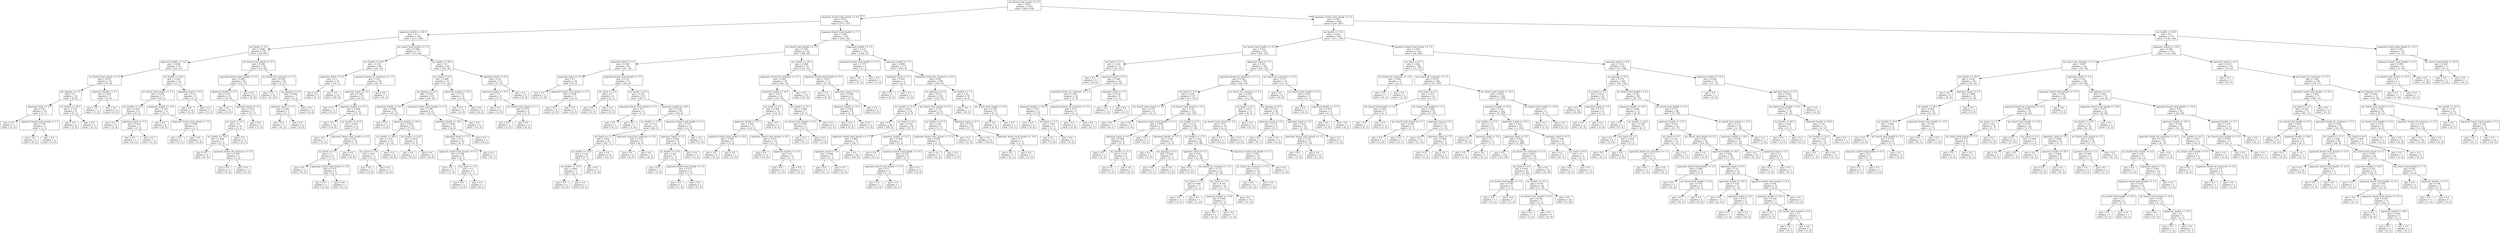digraph Tree {
node [shape=box] ;
0 [label="my_board_total_attack <= 3.5\ngini = 0.491\nsamples = 1434\nvalue = [620, 814]"] ;
1 [label="opponent_board_total_attack <= 4.5\ngini = 0.417\nsamples = 530\nvalue = [373, 157]"] ;
0 -> 1 [labeldistance=2.5, labelangle=45, headlabel="True"] ;
2 [label="opponent_health <= 20.5\ngini = 0.5\nsamples = 220\nvalue = [111, 109]"] ;
1 -> 2 ;
3 [label="my_hand <= 2.5\ngini = 0.466\nsamples = 103\nvalue = [38, 65]"] ;
2 -> 3 ;
4 [label="opponent_health <= 12.5\ngini = 0.498\nsamples = 45\nvalue = [24, 21]"] ;
3 -> 4 ;
5 [label="my_board_total_attack <= 2.5\ngini = 0.476\nsamples = 23\nvalue = [9, 14]"] ;
4 -> 5 ;
6 [label="me_playing <= 0.5\ngini = 0.5\nsamples = 16\nvalue = [8, 8]"] ;
5 -> 6 ;
7 [label="opponent_hand <= 2.5\ngini = 0.42\nsamples = 10\nvalue = [3, 7]"] ;
6 -> 7 ;
8 [label="gini = 0.0\nsamples = 5\nvalue = [0, 5]"] ;
7 -> 8 ;
9 [label="opponent_board_total_attack <= 1.5\ngini = 0.48\nsamples = 5\nvalue = [3, 2]"] ;
7 -> 9 ;
10 [label="gini = 0.0\nsamples = 2\nvalue = [0, 2]"] ;
9 -> 10 ;
11 [label="gini = 0.0\nsamples = 3\nvalue = [3, 0]"] ;
9 -> 11 ;
12 [label="my_health <= 28.5\ngini = 0.278\nsamples = 6\nvalue = [5, 1]"] ;
6 -> 12 ;
13 [label="gini = 0.0\nsamples = 5\nvalue = [5, 0]"] ;
12 -> 13 ;
14 [label="gini = 0.0\nsamples = 1\nvalue = [0, 1]"] ;
12 -> 14 ;
15 [label="opponent_health <= 5.5\ngini = 0.245\nsamples = 7\nvalue = [1, 6]"] ;
5 -> 15 ;
16 [label="gini = 0.0\nsamples = 1\nvalue = [1, 0]"] ;
15 -> 16 ;
17 [label="gini = 0.0\nsamples = 6\nvalue = [0, 6]"] ;
15 -> 17 ;
18 [label="my_health <= 28.5\ngini = 0.434\nsamples = 22\nvalue = [15, 7]"] ;
4 -> 18 ;
19 [label="my_board_total_health <= 1.5\ngini = 0.291\nsamples = 17\nvalue = [14, 3]"] ;
18 -> 19 ;
20 [label="my_health <= 14.5\ngini = 0.444\nsamples = 6\nvalue = [4, 2]"] ;
19 -> 20 ;
21 [label="gini = 0.0\nsamples = 3\nvalue = [3, 0]"] ;
20 -> 21 ;
22 [label="opponent_hand <= 5.0\ngini = 0.444\nsamples = 3\nvalue = [1, 2]"] ;
20 -> 22 ;
23 [label="gini = 0.0\nsamples = 2\nvalue = [0, 2]"] ;
22 -> 23 ;
24 [label="gini = 0.0\nsamples = 1\nvalue = [1, 0]"] ;
22 -> 24 ;
25 [label="opponent_health <= 19.5\ngini = 0.165\nsamples = 11\nvalue = [10, 1]"] ;
19 -> 25 ;
26 [label="gini = 0.0\nsamples = 8\nvalue = [8, 0]"] ;
25 -> 26 ;
27 [label="opponent_board_total_attack <= 1.0\ngini = 0.444\nsamples = 3\nvalue = [2, 1]"] ;
25 -> 27 ;
28 [label="gini = 0.0\nsamples = 1\nvalue = [0, 1]"] ;
27 -> 28 ;
29 [label="gini = 0.0\nsamples = 2\nvalue = [2, 0]"] ;
27 -> 29 ;
30 [label="opponent_hand <= 6.0\ngini = 0.32\nsamples = 5\nvalue = [1, 4]"] ;
18 -> 30 ;
31 [label="gini = 0.0\nsamples = 4\nvalue = [0, 4]"] ;
30 -> 31 ;
32 [label="gini = 0.0\nsamples = 1\nvalue = [1, 0]"] ;
30 -> 32 ;
33 [label="my_board_total_attack <= 0.5\ngini = 0.366\nsamples = 58\nvalue = [14, 44]"] ;
3 -> 33 ;
34 [label="opponent_board_total_health <= 2.5\ngini = 0.485\nsamples = 29\nvalue = [12, 17]"] ;
33 -> 34 ;
35 [label="opponent_health <= 8.5\ngini = 0.49\nsamples = 21\nvalue = [12, 9]"] ;
34 -> 35 ;
36 [label="gini = 0.0\nsamples = 4\nvalue = [0, 4]"] ;
35 -> 36 ;
37 [label="opponent_hand <= 3.5\ngini = 0.415\nsamples = 17\nvalue = [12, 5]"] ;
35 -> 37 ;
38 [label="my_hand <= 4.5\ngini = 0.5\nsamples = 10\nvalue = [5, 5]"] ;
37 -> 38 ;
39 [label="my_health <= 14.0\ngini = 0.408\nsamples = 7\nvalue = [5, 2]"] ;
38 -> 39 ;
40 [label="gini = 0.0\nsamples = 4\nvalue = [4, 0]"] ;
39 -> 40 ;
41 [label="opponent_board_nb_creatures <= 0.5\ngini = 0.444\nsamples = 3\nvalue = [1, 2]"] ;
39 -> 41 ;
42 [label="gini = 0.0\nsamples = 2\nvalue = [0, 2]"] ;
41 -> 42 ;
43 [label="gini = 0.0\nsamples = 1\nvalue = [1, 0]"] ;
41 -> 43 ;
44 [label="gini = 0.0\nsamples = 3\nvalue = [0, 3]"] ;
38 -> 44 ;
45 [label="gini = 0.0\nsamples = 7\nvalue = [7, 0]"] ;
37 -> 45 ;
46 [label="gini = 0.0\nsamples = 8\nvalue = [0, 8]"] ;
34 -> 46 ;
47 [label="my_board_nb_creatures <= 1.5\ngini = 0.128\nsamples = 29\nvalue = [2, 27]"] ;
33 -> 47 ;
48 [label="gini = 0.0\nsamples = 22\nvalue = [0, 22]"] ;
47 -> 48 ;
49 [label="me_playing <= 0.5\ngini = 0.408\nsamples = 7\nvalue = [2, 5]"] ;
47 -> 49 ;
50 [label="opponent_hand <= 1.0\ngini = 0.444\nsamples = 3\nvalue = [2, 1]"] ;
49 -> 50 ;
51 [label="gini = 0.0\nsamples = 1\nvalue = [0, 1]"] ;
50 -> 51 ;
52 [label="gini = 0.0\nsamples = 2\nvalue = [2, 0]"] ;
50 -> 52 ;
53 [label="gini = 0.0\nsamples = 4\nvalue = [0, 4]"] ;
49 -> 53 ;
54 [label="my_board_total_health <= 1.5\ngini = 0.469\nsamples = 117\nvalue = [73, 44]"] ;
2 -> 54 ;
55 [label="my_health <= 20.5\ngini = 0.325\nsamples = 49\nvalue = [39, 10]"] ;
54 -> 55 ;
56 [label="opponent_hand <= 0.5\ngini = 0.1\nsamples = 19\nvalue = [18, 1]"] ;
55 -> 56 ;
57 [label="gini = 0.0\nsamples = 1\nvalue = [0, 1]"] ;
56 -> 57 ;
58 [label="gini = 0.0\nsamples = 18\nvalue = [18, 0]"] ;
56 -> 58 ;
59 [label="opponent_board_nb_creatures <= 1.5\ngini = 0.42\nsamples = 30\nvalue = [21, 9]"] ;
55 -> 59 ;
60 [label="opponent_hand <= 2.5\ngini = 0.346\nsamples = 27\nvalue = [21, 6]"] ;
59 -> 60 ;
61 [label="gini = 0.0\nsamples = 2\nvalue = [0, 2]"] ;
60 -> 61 ;
62 [label="opponent_health <= 27.5\ngini = 0.269\nsamples = 25\nvalue = [21, 4]"] ;
60 -> 62 ;
63 [label="gini = 0.0\nsamples = 14\nvalue = [14, 0]"] ;
62 -> 63 ;
64 [label="my_health <= 23.0\ngini = 0.463\nsamples = 11\nvalue = [7, 4]"] ;
62 -> 64 ;
65 [label="gini = 0.0\nsamples = 1\nvalue = [0, 1]"] ;
64 -> 65 ;
66 [label="opponent_board_total_health <= 2.5\ngini = 0.42\nsamples = 10\nvalue = [7, 3]"] ;
64 -> 66 ;
67 [label="my_hand <= 5.5\ngini = 0.5\nsamples = 6\nvalue = [3, 3]"] ;
66 -> 67 ;
68 [label="gini = 0.0\nsamples = 2\nvalue = [0, 2]"] ;
67 -> 68 ;
69 [label="opponent_board_total_attack <= 2.0\ngini = 0.375\nsamples = 4\nvalue = [3, 1]"] ;
67 -> 69 ;
70 [label="gini = 0.0\nsamples = 3\nvalue = [3, 0]"] ;
69 -> 70 ;
71 [label="gini = 0.0\nsamples = 1\nvalue = [0, 1]"] ;
69 -> 71 ;
72 [label="gini = 0.0\nsamples = 4\nvalue = [4, 0]"] ;
66 -> 72 ;
73 [label="gini = 0.0\nsamples = 3\nvalue = [0, 3]"] ;
59 -> 73 ;
74 [label="my_health <= 28.5\ngini = 0.5\nsamples = 68\nvalue = [34, 34]"] ;
54 -> 74 ;
75 [label="my_hand <= 6.5\ngini = 0.486\nsamples = 53\nvalue = [31, 22]"] ;
74 -> 75 ;
76 [label="me_playing <= 0.5\ngini = 0.458\nsamples = 45\nvalue = [29, 16]"] ;
75 -> 76 ;
77 [label="opponent_health <= 21.5\ngini = 0.496\nsamples = 22\nvalue = [10, 12]"] ;
76 -> 77 ;
78 [label="gini = 0.0\nsamples = 3\nvalue = [3, 0]"] ;
77 -> 78 ;
79 [label="opponent_health <= 28.5\ngini = 0.465\nsamples = 19\nvalue = [7, 12]"] ;
77 -> 79 ;
80 [label="my_health <= 20.0\ngini = 0.355\nsamples = 13\nvalue = [3, 10]"] ;
79 -> 80 ;
81 [label="my_hand <= 5.0\ngini = 0.48\nsamples = 5\nvalue = [3, 2]"] ;
80 -> 81 ;
82 [label="gini = 0.0\nsamples = 3\nvalue = [3, 0]"] ;
81 -> 82 ;
83 [label="gini = 0.0\nsamples = 2\nvalue = [0, 2]"] ;
81 -> 83 ;
84 [label="gini = 0.0\nsamples = 8\nvalue = [0, 8]"] ;
80 -> 84 ;
85 [label="my_health <= 22.0\ngini = 0.444\nsamples = 6\nvalue = [4, 2]"] ;
79 -> 85 ;
86 [label="gini = 0.0\nsamples = 2\nvalue = [0, 2]"] ;
85 -> 86 ;
87 [label="gini = 0.0\nsamples = 4\nvalue = [4, 0]"] ;
85 -> 87 ;
88 [label="opponent_board_total_health <= 1.5\ngini = 0.287\nsamples = 23\nvalue = [19, 4]"] ;
76 -> 88 ;
89 [label="opponent_health <= 28.5\ngini = 0.444\nsamples = 12\nvalue = [8, 4]"] ;
88 -> 89 ;
90 [label="opponent_hand <= 7.5\ngini = 0.32\nsamples = 10\nvalue = [8, 2]"] ;
89 -> 90 ;
91 [label="opponent_board_total_attack <= 0.5\ngini = 0.198\nsamples = 9\nvalue = [8, 1]"] ;
90 -> 91 ;
92 [label="gini = 0.0\nsamples = 7\nvalue = [7, 0]"] ;
91 -> 92 ;
93 [label="my_hand <= 3.5\ngini = 0.5\nsamples = 2\nvalue = [1, 1]"] ;
91 -> 93 ;
94 [label="gini = 0.0\nsamples = 1\nvalue = [1, 0]"] ;
93 -> 94 ;
95 [label="gini = 0.0\nsamples = 1\nvalue = [0, 1]"] ;
93 -> 95 ;
96 [label="gini = 0.0\nsamples = 1\nvalue = [0, 1]"] ;
90 -> 96 ;
97 [label="gini = 0.0\nsamples = 2\nvalue = [0, 2]"] ;
89 -> 97 ;
98 [label="gini = 0.0\nsamples = 11\nvalue = [11, 0]"] ;
88 -> 98 ;
99 [label="opponent_health <= 23.5\ngini = 0.375\nsamples = 8\nvalue = [2, 6]"] ;
75 -> 99 ;
100 [label="gini = 0.0\nsamples = 2\nvalue = [2, 0]"] ;
99 -> 100 ;
101 [label="gini = 0.0\nsamples = 6\nvalue = [0, 6]"] ;
99 -> 101 ;
102 [label="opponent_hand <= 4.5\ngini = 0.32\nsamples = 15\nvalue = [3, 12]"] ;
74 -> 102 ;
103 [label="opponent_health <= 27.0\ngini = 0.5\nsamples = 6\nvalue = [3, 3]"] ;
102 -> 103 ;
104 [label="gini = 0.0\nsamples = 2\nvalue = [2, 0]"] ;
103 -> 104 ;
105 [label="my_board_total_attack <= 1.5\ngini = 0.375\nsamples = 4\nvalue = [1, 3]"] ;
103 -> 105 ;
106 [label="gini = 0.0\nsamples = 1\nvalue = [1, 0]"] ;
105 -> 106 ;
107 [label="gini = 0.0\nsamples = 3\nvalue = [0, 3]"] ;
105 -> 107 ;
108 [label="gini = 0.0\nsamples = 9\nvalue = [0, 9]"] ;
102 -> 108 ;
109 [label="opponent_board_total_health <= 7.5\ngini = 0.262\nsamples = 310\nvalue = [262, 48]"] ;
1 -> 109 ;
110 [label="my_board_total_health <= 1.5\ngini = 0.393\nsamples = 134\nvalue = [98, 36]"] ;
109 -> 110 ;
111 [label="opponent_hand <= 1.5\ngini = 0.286\nsamples = 81\nvalue = [67, 14]"] ;
110 -> 111 ;
112 [label="opponent_hand <= 0.5\ngini = 0.5\nsamples = 10\nvalue = [5, 5]"] ;
111 -> 112 ;
113 [label="gini = 0.0\nsamples = 3\nvalue = [3, 0]"] ;
112 -> 113 ;
114 [label="opponent_board_total_attack <= 5.5\ngini = 0.408\nsamples = 7\nvalue = [2, 5]"] ;
112 -> 114 ;
115 [label="gini = 0.0\nsamples = 2\nvalue = [2, 0]"] ;
114 -> 115 ;
116 [label="gini = 0.0\nsamples = 5\nvalue = [0, 5]"] ;
114 -> 116 ;
117 [label="opponent_board_total_health <= 3.5\ngini = 0.221\nsamples = 71\nvalue = [62, 9]"] ;
111 -> 117 ;
118 [label="my_hand <= 4.5\ngini = 0.5\nsamples = 4\nvalue = [2, 2]"] ;
117 -> 118 ;
119 [label="gini = 0.0\nsamples = 2\nvalue = [2, 0]"] ;
118 -> 119 ;
120 [label="gini = 0.0\nsamples = 2\nvalue = [0, 2]"] ;
118 -> 120 ;
121 [label="my_health <= 9.5\ngini = 0.187\nsamples = 67\nvalue = [60, 7]"] ;
117 -> 121 ;
122 [label="opponent_board_total_attack <= 5.5\ngini = 0.5\nsamples = 2\nvalue = [1, 1]"] ;
121 -> 122 ;
123 [label="gini = 0.0\nsamples = 1\nvalue = [0, 1]"] ;
122 -> 123 ;
124 [label="gini = 0.0\nsamples = 1\nvalue = [1, 0]"] ;
122 -> 124 ;
125 [label="opponent_health <= 28.5\ngini = 0.168\nsamples = 65\nvalue = [59, 6]"] ;
121 -> 125 ;
126 [label="my_health <= 27.5\ngini = 0.111\nsamples = 51\nvalue = [48, 3]"] ;
125 -> 126 ;
127 [label="my_hand <= 1.5\ngini = 0.045\nsamples = 43\nvalue = [42, 1]"] ;
126 -> 127 ;
128 [label="my_health <= 16.5\ngini = 0.219\nsamples = 8\nvalue = [7, 1]"] ;
127 -> 128 ;
129 [label="my_health <= 15.5\ngini = 0.444\nsamples = 3\nvalue = [2, 1]"] ;
128 -> 129 ;
130 [label="gini = 0.0\nsamples = 2\nvalue = [2, 0]"] ;
129 -> 130 ;
131 [label="gini = 0.0\nsamples = 1\nvalue = [0, 1]"] ;
129 -> 131 ;
132 [label="gini = 0.0\nsamples = 5\nvalue = [5, 0]"] ;
128 -> 132 ;
133 [label="gini = 0.0\nsamples = 35\nvalue = [35, 0]"] ;
127 -> 133 ;
134 [label="opponent_board_nb_creatures <= 3.0\ngini = 0.375\nsamples = 8\nvalue = [6, 2]"] ;
126 -> 134 ;
135 [label="gini = 0.0\nsamples = 6\nvalue = [6, 0]"] ;
134 -> 135 ;
136 [label="gini = 0.0\nsamples = 2\nvalue = [0, 2]"] ;
134 -> 136 ;
137 [label="opponent_board_total_health <= 6.5\ngini = 0.337\nsamples = 14\nvalue = [11, 3]"] ;
125 -> 137 ;
138 [label="opponent_hand <= 5.5\ngini = 0.444\nsamples = 9\nvalue = [6, 3]"] ;
137 -> 138 ;
139 [label="my_health <= 15.0\ngini = 0.48\nsamples = 5\nvalue = [2, 3]"] ;
138 -> 139 ;
140 [label="gini = 0.0\nsamples = 1\nvalue = [1, 0]"] ;
139 -> 140 ;
141 [label="opponent_board_total_attack <= 5.5\ngini = 0.375\nsamples = 4\nvalue = [1, 3]"] ;
139 -> 141 ;
142 [label="gini = 0.0\nsamples = 1\nvalue = [1, 0]"] ;
141 -> 142 ;
143 [label="gini = 0.0\nsamples = 3\nvalue = [0, 3]"] ;
141 -> 143 ;
144 [label="gini = 0.0\nsamples = 4\nvalue = [4, 0]"] ;
138 -> 144 ;
145 [label="gini = 0.0\nsamples = 5\nvalue = [5, 0]"] ;
137 -> 145 ;
146 [label="my_health <= 24.5\ngini = 0.486\nsamples = 53\nvalue = [31, 22]"] ;
110 -> 146 ;
147 [label="opponent_board_nb_creatures <= 2.5\ngini = 0.401\nsamples = 36\nvalue = [26, 10]"] ;
146 -> 147 ;
148 [label="opponent_health <= 26.5\ngini = 0.473\nsamples = 26\nvalue = [16, 10]"] ;
147 -> 148 ;
149 [label="my_hand <= 4.5\ngini = 0.388\nsamples = 19\nvalue = [14, 5]"] ;
148 -> 149 ;
150 [label="opponent_health <= 11.5\ngini = 0.291\nsamples = 17\nvalue = [14, 3]"] ;
149 -> 150 ;
151 [label="opponent_board_total_attack <= 8.0\ngini = 0.444\nsamples = 3\nvalue = [1, 2]"] ;
150 -> 151 ;
152 [label="gini = 0.0\nsamples = 2\nvalue = [0, 2]"] ;
151 -> 152 ;
153 [label="gini = 0.0\nsamples = 1\nvalue = [1, 0]"] ;
151 -> 153 ;
154 [label="opponent_board_total_attack <= 8.5\ngini = 0.133\nsamples = 14\nvalue = [13, 1]"] ;
150 -> 154 ;
155 [label="gini = 0.0\nsamples = 12\nvalue = [12, 0]"] ;
154 -> 155 ;
156 [label="opponent_health <= 21.0\ngini = 0.5\nsamples = 2\nvalue = [1, 1]"] ;
154 -> 156 ;
157 [label="gini = 0.0\nsamples = 1\nvalue = [1, 0]"] ;
156 -> 157 ;
158 [label="gini = 0.0\nsamples = 1\nvalue = [0, 1]"] ;
156 -> 158 ;
159 [label="gini = 0.0\nsamples = 2\nvalue = [0, 2]"] ;
149 -> 159 ;
160 [label="my_health <= 15.5\ngini = 0.408\nsamples = 7\nvalue = [2, 5]"] ;
148 -> 160 ;
161 [label="my_board_total_attack <= 2.0\ngini = 0.444\nsamples = 3\nvalue = [2, 1]"] ;
160 -> 161 ;
162 [label="gini = 0.0\nsamples = 1\nvalue = [0, 1]"] ;
161 -> 162 ;
163 [label="gini = 0.0\nsamples = 2\nvalue = [2, 0]"] ;
161 -> 163 ;
164 [label="gini = 0.0\nsamples = 4\nvalue = [0, 4]"] ;
160 -> 164 ;
165 [label="gini = 0.0\nsamples = 10\nvalue = [10, 0]"] ;
147 -> 165 ;
166 [label="opponent_board_total_health <= 5.5\ngini = 0.415\nsamples = 17\nvalue = [5, 12]"] ;
146 -> 166 ;
167 [label="gini = 0.0\nsamples = 8\nvalue = [0, 8]"] ;
166 -> 167 ;
168 [label="opponent_hand <= 5.0\ngini = 0.494\nsamples = 9\nvalue = [5, 4]"] ;
166 -> 168 ;
169 [label="opponent_health <= 27.5\ngini = 0.444\nsamples = 6\nvalue = [2, 4]"] ;
168 -> 169 ;
170 [label="gini = 0.0\nsamples = 4\nvalue = [0, 4]"] ;
169 -> 170 ;
171 [label="gini = 0.0\nsamples = 2\nvalue = [2, 0]"] ;
169 -> 171 ;
172 [label="gini = 0.0\nsamples = 3\nvalue = [3, 0]"] ;
168 -> 172 ;
173 [label="opponent_health <= 5.5\ngini = 0.127\nsamples = 176\nvalue = [164, 12]"] ;
109 -> 173 ;
174 [label="opponent_board_total_health <= 12.5\ngini = 0.375\nsamples = 4\nvalue = [1, 3]"] ;
173 -> 174 ;
175 [label="gini = 0.0\nsamples = 3\nvalue = [0, 3]"] ;
174 -> 175 ;
176 [label="gini = 0.0\nsamples = 1\nvalue = [1, 0]"] ;
174 -> 176 ;
177 [label="opponent_health <= 7.0\ngini = 0.099\nsamples = 172\nvalue = [163, 9]"] ;
173 -> 177 ;
178 [label="opponent_hand <= 2.5\ngini = 0.444\nsamples = 3\nvalue = [2, 1]"] ;
177 -> 178 ;
179 [label="gini = 0.0\nsamples = 1\nvalue = [0, 1]"] ;
178 -> 179 ;
180 [label="gini = 0.0\nsamples = 2\nvalue = [2, 0]"] ;
178 -> 180 ;
181 [label="opponent_board_nb_creatures <= 6.5\ngini = 0.09\nsamples = 169\nvalue = [161, 8]"] ;
177 -> 181 ;
182 [label="me_playing <= 0.5\ngini = 0.073\nsamples = 159\nvalue = [153, 6]"] ;
181 -> 182 ;
183 [label="my_health <= 21.5\ngini = 0.043\nsamples = 136\nvalue = [133, 3]"] ;
182 -> 183 ;
184 [label="gini = 0.0\nsamples = 98\nvalue = [98, 0]"] ;
183 -> 184 ;
185 [label="my_hand <= 6.5\ngini = 0.145\nsamples = 38\nvalue = [35, 3]"] ;
183 -> 185 ;
186 [label="opponent_board_total_attack <= 5.5\ngini = 0.062\nsamples = 31\nvalue = [30, 1]"] ;
185 -> 186 ;
187 [label="opponent_hand <= 3.0\ngini = 0.444\nsamples = 3\nvalue = [2, 1]"] ;
186 -> 187 ;
188 [label="gini = 0.0\nsamples = 1\nvalue = [0, 1]"] ;
187 -> 188 ;
189 [label="gini = 0.0\nsamples = 2\nvalue = [2, 0]"] ;
187 -> 189 ;
190 [label="gini = 0.0\nsamples = 28\nvalue = [28, 0]"] ;
186 -> 190 ;
191 [label="opponent_health <= 22.5\ngini = 0.408\nsamples = 7\nvalue = [5, 2]"] ;
185 -> 191 ;
192 [label="gini = 0.0\nsamples = 1\nvalue = [0, 1]"] ;
191 -> 192 ;
193 [label="opponent_board_total_health <= 10.5\ngini = 0.278\nsamples = 6\nvalue = [5, 1]"] ;
191 -> 193 ;
194 [label="opponent_board_total_health <= 9.5\ngini = 0.5\nsamples = 2\nvalue = [1, 1]"] ;
193 -> 194 ;
195 [label="gini = 0.0\nsamples = 1\nvalue = [1, 0]"] ;
194 -> 195 ;
196 [label="gini = 0.0\nsamples = 1\nvalue = [0, 1]"] ;
194 -> 196 ;
197 [label="gini = 0.0\nsamples = 4\nvalue = [4, 0]"] ;
193 -> 197 ;
198 [label="my_board_total_attack <= 0.5\ngini = 0.227\nsamples = 23\nvalue = [20, 3]"] ;
182 -> 198 ;
199 [label="my_health <= 21.0\ngini = 0.48\nsamples = 5\nvalue = [3, 2]"] ;
198 -> 199 ;
200 [label="opponent_board_total_attack <= 17.0\ngini = 0.444\nsamples = 3\nvalue = [1, 2]"] ;
199 -> 200 ;
201 [label="gini = 0.0\nsamples = 2\nvalue = [0, 2]"] ;
200 -> 201 ;
202 [label="gini = 0.0\nsamples = 1\nvalue = [1, 0]"] ;
200 -> 202 ;
203 [label="gini = 0.0\nsamples = 2\nvalue = [2, 0]"] ;
199 -> 203 ;
204 [label="opponent_hand <= 6.5\ngini = 0.105\nsamples = 18\nvalue = [17, 1]"] ;
198 -> 204 ;
205 [label="gini = 0.0\nsamples = 16\nvalue = [16, 0]"] ;
204 -> 205 ;
206 [label="opponent_board_total_health <= 14.0\ngini = 0.5\nsamples = 2\nvalue = [1, 1]"] ;
204 -> 206 ;
207 [label="gini = 0.0\nsamples = 1\nvalue = [0, 1]"] ;
206 -> 207 ;
208 [label="gini = 0.0\nsamples = 1\nvalue = [1, 0]"] ;
206 -> 208 ;
209 [label="my_health <= 7.5\ngini = 0.32\nsamples = 10\nvalue = [8, 2]"] ;
181 -> 209 ;
210 [label="gini = 0.0\nsamples = 1\nvalue = [0, 1]"] ;
209 -> 210 ;
211 [label="my_board_total_health <= 4.0\ngini = 0.198\nsamples = 9\nvalue = [8, 1]"] ;
209 -> 211 ;
212 [label="gini = 0.0\nsamples = 8\nvalue = [8, 0]"] ;
211 -> 212 ;
213 [label="gini = 0.0\nsamples = 1\nvalue = [0, 1]"] ;
211 -> 213 ;
214 [label="opponent_board_total_attack <= 5.5\ngini = 0.397\nsamples = 904\nvalue = [247, 657]"] ;
0 -> 214 [labeldistance=2.5, labelangle=-45, headlabel="False"] ;
215 [label="my_health <= 19.5\ngini = 0.291\nsamples = 629\nvalue = [111, 518]"] ;
214 -> 215 ;
216 [label="my_board_total_health <= 4.5\ngini = 0.431\nsamples = 197\nvalue = [62, 135]"] ;
215 -> 216 ;
217 [label="my_hand <= 2.5\ngini = 0.422\nsamples = 33\nvalue = [23, 10]"] ;
216 -> 217 ;
218 [label="gini = 0.0\nsamples = 9\nvalue = [9, 0]"] ;
217 -> 218 ;
219 [label="opponent_hand <= 4.5\ngini = 0.486\nsamples = 24\nvalue = [14, 10]"] ;
217 -> 219 ;
220 [label="opponent_board_nb_creatures <= 1.5\ngini = 0.492\nsamples = 16\nvalue = [7, 9]"] ;
219 -> 220 ;
221 [label="opponent_health <= 25.5\ngini = 0.397\nsamples = 11\nvalue = [3, 8]"] ;
220 -> 221 ;
222 [label="gini = 0.0\nsamples = 6\nvalue = [0, 6]"] ;
221 -> 222 ;
223 [label="my_hand <= 5.5\ngini = 0.48\nsamples = 5\nvalue = [3, 2]"] ;
221 -> 223 ;
224 [label="gini = 0.0\nsamples = 3\nvalue = [3, 0]"] ;
223 -> 224 ;
225 [label="gini = 0.0\nsamples = 2\nvalue = [0, 2]"] ;
223 -> 225 ;
226 [label="opponent_board_nb_creatures <= 3.0\ngini = 0.32\nsamples = 5\nvalue = [4, 1]"] ;
220 -> 226 ;
227 [label="gini = 0.0\nsamples = 4\nvalue = [4, 0]"] ;
226 -> 227 ;
228 [label="gini = 0.0\nsamples = 1\nvalue = [0, 1]"] ;
226 -> 228 ;
229 [label="opponent_hand <= 7.5\ngini = 0.219\nsamples = 8\nvalue = [7, 1]"] ;
219 -> 229 ;
230 [label="gini = 0.0\nsamples = 7\nvalue = [7, 0]"] ;
229 -> 230 ;
231 [label="gini = 0.0\nsamples = 1\nvalue = [0, 1]"] ;
229 -> 231 ;
232 [label="opponent_hand <= 5.5\ngini = 0.363\nsamples = 164\nvalue = [39, 125]"] ;
216 -> 232 ;
233 [label="opponent_board_nb_creatures <= 1.5\ngini = 0.304\nsamples = 150\nvalue = [28, 122]"] ;
232 -> 233 ;
234 [label="my_hand <= 0.5\ngini = 0.224\nsamples = 117\nvalue = [15, 102]"] ;
233 -> 234 ;
235 [label="my_board_total_attack <= 9.0\ngini = 0.375\nsamples = 4\nvalue = [3, 1]"] ;
234 -> 235 ;
236 [label="gini = 0.0\nsamples = 1\nvalue = [0, 1]"] ;
235 -> 236 ;
237 [label="gini = 0.0\nsamples = 3\nvalue = [3, 0]"] ;
235 -> 237 ;
238 [label="my_board_total_attack <= 5.5\ngini = 0.19\nsamples = 113\nvalue = [12, 101]"] ;
234 -> 238 ;
239 [label="opponent_board_total_health <= 2.5\ngini = 0.459\nsamples = 14\nvalue = [5, 9]"] ;
238 -> 239 ;
240 [label="opponent_hand <= 0.5\ngini = 0.494\nsamples = 9\nvalue = [5, 4]"] ;
239 -> 240 ;
241 [label="gini = 0.0\nsamples = 3\nvalue = [0, 3]"] ;
240 -> 241 ;
242 [label="my_health <= 15.5\ngini = 0.278\nsamples = 6\nvalue = [5, 1]"] ;
240 -> 242 ;
243 [label="gini = 0.0\nsamples = 5\nvalue = [5, 0]"] ;
242 -> 243 ;
244 [label="gini = 0.0\nsamples = 1\nvalue = [0, 1]"] ;
242 -> 244 ;
245 [label="gini = 0.0\nsamples = 5\nvalue = [0, 5]"] ;
239 -> 245 ;
246 [label="my_health <= 5.0\ngini = 0.131\nsamples = 99\nvalue = [7, 92]"] ;
238 -> 246 ;
247 [label="opponent_health <= 17.5\ngini = 0.48\nsamples = 5\nvalue = [2, 3]"] ;
246 -> 247 ;
248 [label="gini = 0.0\nsamples = 2\nvalue = [0, 2]"] ;
247 -> 248 ;
249 [label="me_playing <= 0.5\ngini = 0.444\nsamples = 3\nvalue = [2, 1]"] ;
247 -> 249 ;
250 [label="gini = 0.0\nsamples = 1\nvalue = [0, 1]"] ;
249 -> 250 ;
251 [label="gini = 0.0\nsamples = 2\nvalue = [2, 0]"] ;
249 -> 251 ;
252 [label="my_health <= 17.5\ngini = 0.101\nsamples = 94\nvalue = [5, 89]"] ;
246 -> 252 ;
253 [label="opponent_hand <= 3.5\ngini = 0.05\nsamples = 78\nvalue = [2, 76]"] ;
252 -> 253 ;
254 [label="gini = 0.0\nsamples = 57\nvalue = [0, 57]"] ;
253 -> 254 ;
255 [label="my_board_nb_creatures <= 2.5\ngini = 0.172\nsamples = 21\nvalue = [2, 19]"] ;
253 -> 255 ;
256 [label="my_hand <= 2.5\ngini = 0.444\nsamples = 3\nvalue = [1, 2]"] ;
255 -> 256 ;
257 [label="gini = 0.0\nsamples = 2\nvalue = [0, 2]"] ;
256 -> 257 ;
258 [label="gini = 0.0\nsamples = 1\nvalue = [1, 0]"] ;
256 -> 258 ;
259 [label="my_hand <= 1.5\ngini = 0.105\nsamples = 18\nvalue = [1, 17]"] ;
255 -> 259 ;
260 [label="opponent_health <= 15.0\ngini = 0.444\nsamples = 3\nvalue = [1, 2]"] ;
259 -> 260 ;
261 [label="gini = 0.0\nsamples = 2\nvalue = [0, 2]"] ;
260 -> 261 ;
262 [label="gini = 0.0\nsamples = 1\nvalue = [1, 0]"] ;
260 -> 262 ;
263 [label="gini = 0.0\nsamples = 15\nvalue = [0, 15]"] ;
259 -> 263 ;
264 [label="opponent_board_total_health <= 1.5\ngini = 0.305\nsamples = 16\nvalue = [3, 13]"] ;
252 -> 264 ;
265 [label="my_board_nb_creatures <= 5.5\ngini = 0.133\nsamples = 14\nvalue = [1, 13]"] ;
264 -> 265 ;
266 [label="gini = 0.0\nsamples = 13\nvalue = [0, 13]"] ;
265 -> 266 ;
267 [label="gini = 0.0\nsamples = 1\nvalue = [1, 0]"] ;
265 -> 267 ;
268 [label="gini = 0.0\nsamples = 2\nvalue = [2, 0]"] ;
264 -> 268 ;
269 [label="my_board_nb_creatures <= 2.5\ngini = 0.478\nsamples = 33\nvalue = [13, 20]"] ;
233 -> 269 ;
270 [label="my_hand <= 4.5\ngini = 0.473\nsamples = 13\nvalue = [8, 5]"] ;
269 -> 270 ;
271 [label="my_board_total_attack <= 5.5\ngini = 0.32\nsamples = 10\nvalue = [8, 2]"] ;
270 -> 271 ;
272 [label="gini = 0.0\nsamples = 2\nvalue = [0, 2]"] ;
271 -> 272 ;
273 [label="gini = 0.0\nsamples = 8\nvalue = [8, 0]"] ;
271 -> 273 ;
274 [label="gini = 0.0\nsamples = 3\nvalue = [0, 3]"] ;
270 -> 274 ;
275 [label="me_playing <= 0.5\ngini = 0.375\nsamples = 20\nvalue = [5, 15]"] ;
269 -> 275 ;
276 [label="opponent_hand <= 2.0\ngini = 0.375\nsamples = 4\nvalue = [3, 1]"] ;
275 -> 276 ;
277 [label="gini = 0.0\nsamples = 1\nvalue = [0, 1]"] ;
276 -> 277 ;
278 [label="gini = 0.0\nsamples = 3\nvalue = [3, 0]"] ;
276 -> 278 ;
279 [label="opponent_hand <= 4.5\ngini = 0.219\nsamples = 16\nvalue = [2, 14]"] ;
275 -> 279 ;
280 [label="opponent_board_total_attack <= 1.5\ngini = 0.124\nsamples = 15\nvalue = [1, 14]"] ;
279 -> 280 ;
281 [label="gini = 0.0\nsamples = 1\nvalue = [1, 0]"] ;
280 -> 281 ;
282 [label="gini = 0.0\nsamples = 14\nvalue = [0, 14]"] ;
280 -> 282 ;
283 [label="gini = 0.0\nsamples = 1\nvalue = [1, 0]"] ;
279 -> 283 ;
284 [label="my_board_nb_creatures <= 3.5\ngini = 0.337\nsamples = 14\nvalue = [11, 3]"] ;
232 -> 284 ;
285 [label="gini = 0.0\nsamples = 9\nvalue = [9, 0]"] ;
284 -> 285 ;
286 [label="my_board_total_health <= 6.5\ngini = 0.48\nsamples = 5\nvalue = [2, 3]"] ;
284 -> 286 ;
287 [label="gini = 0.0\nsamples = 2\nvalue = [0, 2]"] ;
286 -> 287 ;
288 [label="opponent_health <= 17.5\ngini = 0.444\nsamples = 3\nvalue = [2, 1]"] ;
286 -> 288 ;
289 [label="gini = 0.0\nsamples = 2\nvalue = [2, 0]"] ;
288 -> 289 ;
290 [label="gini = 0.0\nsamples = 1\nvalue = [0, 1]"] ;
288 -> 290 ;
291 [label="opponent_board_total_attack <= 1.5\ngini = 0.201\nsamples = 432\nvalue = [49, 383]"] ;
215 -> 291 ;
292 [label="my_hand <= 0.5\ngini = 0.092\nsamples = 249\nvalue = [12, 237]"] ;
291 -> 292 ;
293 [label="my_board_nb_creatures <= 3.0\ngini = 0.444\nsamples = 3\nvalue = [2, 1]"] ;
292 -> 293 ;
294 [label="gini = 0.0\nsamples = 1\nvalue = [0, 1]"] ;
293 -> 294 ;
295 [label="gini = 0.0\nsamples = 2\nvalue = [2, 0]"] ;
293 -> 295 ;
296 [label="my_board_nb_creatures <= 1.5\ngini = 0.078\nsamples = 246\nvalue = [10, 236]"] ;
292 -> 296 ;
297 [label="my_hand <= 2.5\ngini = 0.351\nsamples = 22\nvalue = [5, 17]"] ;
296 -> 297 ;
298 [label="my_board_total_health <= 4.0\ngini = 0.444\nsamples = 3\nvalue = [2, 1]"] ;
297 -> 298 ;
299 [label="gini = 0.0\nsamples = 1\nvalue = [0, 1]"] ;
298 -> 299 ;
300 [label="gini = 0.0\nsamples = 2\nvalue = [2, 0]"] ;
298 -> 300 ;
301 [label="my_board_total_health <= 3.5\ngini = 0.266\nsamples = 19\nvalue = [3, 16]"] ;
297 -> 301 ;
302 [label="my_board_total_attack <= 5.5\ngini = 0.444\nsamples = 3\nvalue = [2, 1]"] ;
301 -> 302 ;
303 [label="gini = 0.0\nsamples = 2\nvalue = [2, 0]"] ;
302 -> 303 ;
304 [label="gini = 0.0\nsamples = 1\nvalue = [0, 1]"] ;
302 -> 304 ;
305 [label="opponent_hand <= 6.5\ngini = 0.117\nsamples = 16\nvalue = [1, 15]"] ;
301 -> 305 ;
306 [label="gini = 0.0\nsamples = 13\nvalue = [0, 13]"] ;
305 -> 306 ;
307 [label="opponent_hand <= 7.5\ngini = 0.444\nsamples = 3\nvalue = [1, 2]"] ;
305 -> 307 ;
308 [label="gini = 0.0\nsamples = 1\nvalue = [1, 0]"] ;
307 -> 308 ;
309 [label="gini = 0.0\nsamples = 2\nvalue = [0, 2]"] ;
307 -> 309 ;
310 [label="my_board_total_attack <= 18.5\ngini = 0.044\nsamples = 224\nvalue = [5, 219]"] ;
296 -> 310 ;
311 [label="opponent_health <= 5.0\ngini = 0.035\nsamples = 222\nvalue = [4, 218]"] ;
310 -> 311 ;
312 [label="my_health <= 27.5\ngini = 0.32\nsamples = 5\nvalue = [1, 4]"] ;
311 -> 312 ;
313 [label="gini = 0.0\nsamples = 3\nvalue = [0, 3]"] ;
312 -> 313 ;
314 [label="opponent_hand <= 5.0\ngini = 0.5\nsamples = 2\nvalue = [1, 1]"] ;
312 -> 314 ;
315 [label="gini = 0.0\nsamples = 1\nvalue = [1, 0]"] ;
314 -> 315 ;
316 [label="gini = 0.0\nsamples = 1\nvalue = [0, 1]"] ;
314 -> 316 ;
317 [label="opponent_health <= 29.5\ngini = 0.027\nsamples = 217\nvalue = [3, 214]"] ;
311 -> 317 ;
318 [label="opponent_hand <= 5.5\ngini = 0.019\nsamples = 208\nvalue = [2, 206]"] ;
317 -> 318 ;
319 [label="gini = 0.0\nsamples = 134\nvalue = [0, 134]"] ;
318 -> 319 ;
320 [label="my_board_nb_creatures <= 3.5\ngini = 0.053\nsamples = 74\nvalue = [2, 72]"] ;
318 -> 320 ;
321 [label="my_hand <= 2.5\ngini = 0.091\nsamples = 42\nvalue = [2, 40]"] ;
320 -> 321 ;
322 [label="my_board_total_health <= 7.0\ngini = 0.278\nsamples = 6\nvalue = [1, 5]"] ;
321 -> 322 ;
323 [label="gini = 0.0\nsamples = 5\nvalue = [0, 5]"] ;
322 -> 323 ;
324 [label="gini = 0.0\nsamples = 1\nvalue = [1, 0]"] ;
322 -> 324 ;
325 [label="my_health <= 25.5\ngini = 0.054\nsamples = 36\nvalue = [1, 35]"] ;
321 -> 325 ;
326 [label="my_board_total_health <= 5.5\ngini = 0.245\nsamples = 7\nvalue = [1, 6]"] ;
325 -> 326 ;
327 [label="gini = 0.0\nsamples = 1\nvalue = [1, 0]"] ;
326 -> 327 ;
328 [label="gini = 0.0\nsamples = 6\nvalue = [0, 6]"] ;
326 -> 328 ;
329 [label="gini = 0.0\nsamples = 29\nvalue = [0, 29]"] ;
325 -> 329 ;
330 [label="gini = 0.0\nsamples = 32\nvalue = [0, 32]"] ;
320 -> 330 ;
331 [label="opponent_hand <= 6.5\ngini = 0.198\nsamples = 9\nvalue = [1, 8]"] ;
317 -> 331 ;
332 [label="gini = 0.0\nsamples = 7\nvalue = [0, 7]"] ;
331 -> 332 ;
333 [label="my_hand <= 6.0\ngini = 0.5\nsamples = 2\nvalue = [1, 1]"] ;
331 -> 333 ;
334 [label="gini = 0.0\nsamples = 1\nvalue = [0, 1]"] ;
333 -> 334 ;
335 [label="gini = 0.0\nsamples = 1\nvalue = [1, 0]"] ;
333 -> 335 ;
336 [label="my_board_total_health <= 16.0\ngini = 0.5\nsamples = 2\nvalue = [1, 1]"] ;
310 -> 336 ;
337 [label="gini = 0.0\nsamples = 1\nvalue = [1, 0]"] ;
336 -> 337 ;
338 [label="gini = 0.0\nsamples = 1\nvalue = [0, 1]"] ;
336 -> 338 ;
339 [label="opponent_hand <= 6.5\ngini = 0.323\nsamples = 183\nvalue = [37, 146]"] ;
291 -> 339 ;
340 [label="me_playing <= 0.5\ngini = 0.272\nsamples = 160\nvalue = [26, 134]"] ;
339 -> 340 ;
341 [label="my_hand <= 6.5\ngini = 0.032\nsamples = 62\nvalue = [1, 61]"] ;
340 -> 341 ;
342 [label="gini = 0.0\nsamples = 58\nvalue = [0, 58]"] ;
341 -> 342 ;
343 [label="opponent_hand <= 3.5\ngini = 0.375\nsamples = 4\nvalue = [1, 3]"] ;
341 -> 343 ;
344 [label="gini = 0.0\nsamples = 3\nvalue = [0, 3]"] ;
343 -> 344 ;
345 [label="gini = 0.0\nsamples = 1\nvalue = [1, 0]"] ;
343 -> 345 ;
346 [label="my_board_total_health <= 4.5\ngini = 0.38\nsamples = 98\nvalue = [25, 73]"] ;
340 -> 346 ;
347 [label="opponent_health <= 18.5\ngini = 0.444\nsamples = 12\nvalue = [8, 4]"] ;
346 -> 347 ;
348 [label="gini = 0.0\nsamples = 3\nvalue = [0, 3]"] ;
347 -> 348 ;
349 [label="my_health <= 26.5\ngini = 0.198\nsamples = 9\nvalue = [8, 1]"] ;
347 -> 349 ;
350 [label="gini = 0.0\nsamples = 6\nvalue = [6, 0]"] ;
349 -> 350 ;
351 [label="my_hand <= 3.5\ngini = 0.444\nsamples = 3\nvalue = [2, 1]"] ;
349 -> 351 ;
352 [label="gini = 0.0\nsamples = 1\nvalue = [0, 1]"] ;
351 -> 352 ;
353 [label="gini = 0.0\nsamples = 2\nvalue = [2, 0]"] ;
351 -> 353 ;
354 [label="my_board_total_health <= 9.5\ngini = 0.317\nsamples = 86\nvalue = [17, 69]"] ;
346 -> 354 ;
355 [label="opponent_health <= 13.5\ngini = 0.411\nsamples = 52\nvalue = [15, 37]"] ;
354 -> 355 ;
356 [label="my_hand <= 0.5\ngini = 0.142\nsamples = 13\nvalue = [1, 12]"] ;
355 -> 356 ;
357 [label="opponent_board_nb_creatures <= 1.5\ngini = 0.5\nsamples = 2\nvalue = [1, 1]"] ;
356 -> 357 ;
358 [label="gini = 0.0\nsamples = 1\nvalue = [1, 0]"] ;
357 -> 358 ;
359 [label="gini = 0.0\nsamples = 1\nvalue = [0, 1]"] ;
357 -> 359 ;
360 [label="gini = 0.0\nsamples = 11\nvalue = [0, 11]"] ;
356 -> 360 ;
361 [label="my_board_total_attack <= 4.5\ngini = 0.46\nsamples = 39\nvalue = [14, 25]"] ;
355 -> 361 ;
362 [label="gini = 0.0\nsamples = 3\nvalue = [3, 0]"] ;
361 -> 362 ;
363 [label="opponent_health <= 18.5\ngini = 0.424\nsamples = 36\nvalue = [11, 25]"] ;
361 -> 363 ;
364 [label="opponent_board_total_health <= 2.5\ngini = 0.496\nsamples = 11\nvalue = [6, 5]"] ;
363 -> 364 ;
365 [label="gini = 0.0\nsamples = 3\nvalue = [0, 3]"] ;
364 -> 365 ;
366 [label="my_board_total_health <= 6.0\ngini = 0.375\nsamples = 8\nvalue = [6, 2]"] ;
364 -> 366 ;
367 [label="gini = 0.0\nsamples = 2\nvalue = [0, 2]"] ;
366 -> 367 ;
368 [label="gini = 0.0\nsamples = 6\nvalue = [6, 0]"] ;
366 -> 368 ;
369 [label="opponent_hand <= 4.5\ngini = 0.32\nsamples = 25\nvalue = [5, 20]"] ;
363 -> 369 ;
370 [label="opponent_health <= 24.5\ngini = 0.124\nsamples = 15\nvalue = [1, 14]"] ;
369 -> 370 ;
371 [label="gini = 0.0\nsamples = 11\nvalue = [0, 11]"] ;
370 -> 371 ;
372 [label="opponent_hand <= 2.5\ngini = 0.375\nsamples = 4\nvalue = [1, 3]"] ;
370 -> 372 ;
373 [label="gini = 0.0\nsamples = 1\nvalue = [1, 0]"] ;
372 -> 373 ;
374 [label="gini = 0.0\nsamples = 3\nvalue = [0, 3]"] ;
372 -> 374 ;
375 [label="opponent_board_total_health <= 4.5\ngini = 0.48\nsamples = 10\nvalue = [4, 6]"] ;
369 -> 375 ;
376 [label="opponent_health <= 25.5\ngini = 0.245\nsamples = 7\nvalue = [1, 6]"] ;
375 -> 376 ;
377 [label="gini = 0.0\nsamples = 5\nvalue = [0, 5]"] ;
376 -> 377 ;
378 [label="my_board_total_attack <= 6.0\ngini = 0.5\nsamples = 2\nvalue = [1, 1]"] ;
376 -> 378 ;
379 [label="gini = 0.0\nsamples = 1\nvalue = [0, 1]"] ;
378 -> 379 ;
380 [label="gini = 0.0\nsamples = 1\nvalue = [1, 0]"] ;
378 -> 380 ;
381 [label="gini = 0.0\nsamples = 3\nvalue = [3, 0]"] ;
375 -> 381 ;
382 [label="my_board_total_attack <= 15.5\ngini = 0.111\nsamples = 34\nvalue = [2, 32]"] ;
354 -> 382 ;
383 [label="opponent_health <= 28.0\ngini = 0.059\nsamples = 33\nvalue = [1, 32]"] ;
382 -> 383 ;
384 [label="gini = 0.0\nsamples = 31\nvalue = [0, 31]"] ;
383 -> 384 ;
385 [label="opponent_hand <= 4.5\ngini = 0.5\nsamples = 2\nvalue = [1, 1]"] ;
383 -> 385 ;
386 [label="gini = 0.0\nsamples = 1\nvalue = [1, 0]"] ;
385 -> 386 ;
387 [label="gini = 0.0\nsamples = 1\nvalue = [0, 1]"] ;
385 -> 387 ;
388 [label="gini = 0.0\nsamples = 1\nvalue = [1, 0]"] ;
382 -> 388 ;
389 [label="opponent_health <= 12.5\ngini = 0.499\nsamples = 23\nvalue = [11, 12]"] ;
339 -> 389 ;
390 [label="gini = 0.0\nsamples = 5\nvalue = [5, 0]"] ;
389 -> 390 ;
391 [label="opponent_hand <= 8.5\ngini = 0.444\nsamples = 18\nvalue = [6, 12]"] ;
389 -> 391 ;
392 [label="my_board_total_attack <= 6.5\ngini = 0.375\nsamples = 16\nvalue = [4, 12]"] ;
391 -> 392 ;
393 [label="my_health <= 29.0\ngini = 0.444\nsamples = 3\nvalue = [2, 1]"] ;
392 -> 393 ;
394 [label="gini = 0.0\nsamples = 2\nvalue = [2, 0]"] ;
393 -> 394 ;
395 [label="gini = 0.0\nsamples = 1\nvalue = [0, 1]"] ;
393 -> 395 ;
396 [label="opponent_health <= 26.0\ngini = 0.26\nsamples = 13\nvalue = [2, 11]"] ;
392 -> 396 ;
397 [label="my_health <= 20.5\ngini = 0.153\nsamples = 12\nvalue = [1, 11]"] ;
396 -> 397 ;
398 [label="gini = 0.0\nsamples = 1\nvalue = [1, 0]"] ;
397 -> 398 ;
399 [label="gini = 0.0\nsamples = 11\nvalue = [0, 11]"] ;
397 -> 399 ;
400 [label="gini = 0.0\nsamples = 1\nvalue = [1, 0]"] ;
396 -> 400 ;
401 [label="gini = 0.0\nsamples = 2\nvalue = [2, 0]"] ;
391 -> 401 ;
402 [label="my_health <= 28.5\ngini = 0.5\nsamples = 275\nvalue = [136, 139]"] ;
214 -> 402 ;
403 [label="opponent_health <= 22.5\ngini = 0.495\nsamples = 241\nvalue = [133, 108]"] ;
402 -> 403 ;
404 [label="my_board_nb_creatures <= 1.5\ngini = 0.487\nsamples = 131\nvalue = [55, 76]"] ;
403 -> 404 ;
405 [label="my_health <= 16.5\ngini = 0.459\nsamples = 28\nvalue = [18, 10]"] ;
404 -> 405 ;
406 [label="gini = 0.0\nsamples = 9\nvalue = [9, 0]"] ;
405 -> 406 ;
407 [label="opponent_hand <= 4.5\ngini = 0.499\nsamples = 19\nvalue = [9, 10]"] ;
405 -> 407 ;
408 [label="my_health <= 20.5\ngini = 0.469\nsamples = 16\nvalue = [6, 10]"] ;
407 -> 408 ;
409 [label="my_health <= 18.5\ngini = 0.469\nsamples = 8\nvalue = [5, 3]"] ;
408 -> 409 ;
410 [label="gini = 0.0\nsamples = 2\nvalue = [0, 2]"] ;
409 -> 410 ;
411 [label="my_board_total_health <= 4.5\ngini = 0.278\nsamples = 6\nvalue = [5, 1]"] ;
409 -> 411 ;
412 [label="opponent_board_total_health <= 9.5\ngini = 0.5\nsamples = 2\nvalue = [1, 1]"] ;
411 -> 412 ;
413 [label="gini = 0.0\nsamples = 1\nvalue = [0, 1]"] ;
412 -> 413 ;
414 [label="gini = 0.0\nsamples = 1\nvalue = [1, 0]"] ;
412 -> 414 ;
415 [label="gini = 0.0\nsamples = 4\nvalue = [4, 0]"] ;
411 -> 415 ;
416 [label="opponent_board_total_health <= 13.5\ngini = 0.219\nsamples = 8\nvalue = [1, 7]"] ;
408 -> 416 ;
417 [label="gini = 0.0\nsamples = 7\nvalue = [0, 7]"] ;
416 -> 417 ;
418 [label="gini = 0.0\nsamples = 1\nvalue = [1, 0]"] ;
416 -> 418 ;
419 [label="gini = 0.0\nsamples = 3\nvalue = [3, 0]"] ;
407 -> 419 ;
420 [label="opponent_hand <= 1.5\ngini = 0.46\nsamples = 103\nvalue = [37, 66]"] ;
404 -> 420 ;
421 [label="opponent_board_total_attack <= 17.5\ngini = 0.285\nsamples = 29\nvalue = [5, 24]"] ;
420 -> 421 ;
422 [label="opponent_board_nb_creatures <= 2.5\ngini = 0.245\nsamples = 28\nvalue = [4, 24]"] ;
421 -> 422 ;
423 [label="my_hand <= 1.5\ngini = 0.42\nsamples = 10\nvalue = [3, 7]"] ;
422 -> 423 ;
424 [label="my_board_total_attack <= 7.5\ngini = 0.375\nsamples = 4\nvalue = [3, 1]"] ;
423 -> 424 ;
425 [label="gini = 0.0\nsamples = 3\nvalue = [3, 0]"] ;
424 -> 425 ;
426 [label="gini = 0.0\nsamples = 1\nvalue = [0, 1]"] ;
424 -> 426 ;
427 [label="gini = 0.0\nsamples = 6\nvalue = [0, 6]"] ;
423 -> 427 ;
428 [label="my_board_total_health <= 13.0\ngini = 0.105\nsamples = 18\nvalue = [1, 17]"] ;
422 -> 428 ;
429 [label="gini = 0.0\nsamples = 15\nvalue = [0, 15]"] ;
428 -> 429 ;
430 [label="my_hand <= 2.0\ngini = 0.444\nsamples = 3\nvalue = [1, 2]"] ;
428 -> 430 ;
431 [label="gini = 0.0\nsamples = 2\nvalue = [0, 2]"] ;
430 -> 431 ;
432 [label="gini = 0.0\nsamples = 1\nvalue = [1, 0]"] ;
430 -> 432 ;
433 [label="gini = 0.0\nsamples = 1\nvalue = [1, 0]"] ;
421 -> 433 ;
434 [label="me_playing <= 0.5\ngini = 0.491\nsamples = 74\nvalue = [32, 42]"] ;
420 -> 434 ;
435 [label="opponent_board_total_health <= 18.0\ngini = 0.375\nsamples = 32\nvalue = [8, 24]"] ;
434 -> 435 ;
436 [label="my_health <= 18.5\ngini = 0.32\nsamples = 30\nvalue = [6, 24]"] ;
435 -> 436 ;
437 [label="opponent_hand <= 3.5\ngini = 0.486\nsamples = 12\nvalue = [5, 7]"] ;
436 -> 437 ;
438 [label="gini = 0.0\nsamples = 4\nvalue = [0, 4]"] ;
437 -> 438 ;
439 [label="opponent_health <= 20.5\ngini = 0.469\nsamples = 8\nvalue = [5, 3]"] ;
437 -> 439 ;
440 [label="gini = 0.0\nsamples = 5\nvalue = [5, 0]"] ;
439 -> 440 ;
441 [label="gini = 0.0\nsamples = 3\nvalue = [0, 3]"] ;
439 -> 441 ;
442 [label="my_board_total_attack <= 5.5\ngini = 0.105\nsamples = 18\nvalue = [1, 17]"] ;
436 -> 442 ;
443 [label="opponent_hand <= 3.5\ngini = 0.444\nsamples = 3\nvalue = [1, 2]"] ;
442 -> 443 ;
444 [label="gini = 0.0\nsamples = 2\nvalue = [0, 2]"] ;
443 -> 444 ;
445 [label="gini = 0.0\nsamples = 1\nvalue = [1, 0]"] ;
443 -> 445 ;
446 [label="gini = 0.0\nsamples = 15\nvalue = [0, 15]"] ;
442 -> 446 ;
447 [label="gini = 0.0\nsamples = 2\nvalue = [2, 0]"] ;
435 -> 447 ;
448 [label="opponent_board_total_health <= 10.5\ngini = 0.49\nsamples = 42\nvalue = [24, 18]"] ;
434 -> 448 ;
449 [label="opponent_health <= 16.5\ngini = 0.498\nsamples = 30\nvalue = [14, 16]"] ;
448 -> 449 ;
450 [label="opponent_board_nb_creatures <= 4.5\ngini = 0.432\nsamples = 19\nvalue = [6, 13]"] ;
449 -> 450 ;
451 [label="my_board_total_health <= 4.0\ngini = 0.36\nsamples = 17\nvalue = [4, 13]"] ;
450 -> 451 ;
452 [label="gini = 0.0\nsamples = 1\nvalue = [1, 0]"] ;
451 -> 452 ;
453 [label="opponent_hand <= 5.5\ngini = 0.305\nsamples = 16\nvalue = [3, 13]"] ;
451 -> 453 ;
454 [label="opponent_board_total_health <= 2.5\ngini = 0.231\nsamples = 15\nvalue = [2, 13]"] ;
453 -> 454 ;
455 [label="my_board_total_health <= 10.0\ngini = 0.5\nsamples = 2\nvalue = [1, 1]"] ;
454 -> 455 ;
456 [label="gini = 0.0\nsamples = 1\nvalue = [1, 0]"] ;
455 -> 456 ;
457 [label="gini = 0.0\nsamples = 1\nvalue = [0, 1]"] ;
455 -> 457 ;
458 [label="my_board_total_attack <= 14.5\ngini = 0.142\nsamples = 13\nvalue = [1, 12]"] ;
454 -> 458 ;
459 [label="gini = 0.0\nsamples = 11\nvalue = [0, 11]"] ;
458 -> 459 ;
460 [label="opponent_health <= 10.5\ngini = 0.5\nsamples = 2\nvalue = [1, 1]"] ;
458 -> 460 ;
461 [label="gini = 0.0\nsamples = 1\nvalue = [1, 0]"] ;
460 -> 461 ;
462 [label="gini = 0.0\nsamples = 1\nvalue = [0, 1]"] ;
460 -> 462 ;
463 [label="gini = 0.0\nsamples = 1\nvalue = [1, 0]"] ;
453 -> 463 ;
464 [label="gini = 0.0\nsamples = 2\nvalue = [2, 0]"] ;
450 -> 464 ;
465 [label="my_health <= 22.5\ngini = 0.397\nsamples = 11\nvalue = [8, 3]"] ;
449 -> 465 ;
466 [label="my_board_total_health <= 9.5\ngini = 0.5\nsamples = 6\nvalue = [3, 3]"] ;
465 -> 466 ;
467 [label="gini = 0.0\nsamples = 2\nvalue = [0, 2]"] ;
466 -> 467 ;
468 [label="opponent_board_nb_creatures <= 2.0\ngini = 0.375\nsamples = 4\nvalue = [3, 1]"] ;
466 -> 468 ;
469 [label="gini = 0.0\nsamples = 1\nvalue = [0, 1]"] ;
468 -> 469 ;
470 [label="gini = 0.0\nsamples = 3\nvalue = [3, 0]"] ;
468 -> 470 ;
471 [label="gini = 0.0\nsamples = 5\nvalue = [5, 0]"] ;
465 -> 471 ;
472 [label="opponent_health <= 21.5\ngini = 0.278\nsamples = 12\nvalue = [10, 2]"] ;
448 -> 472 ;
473 [label="my_board_total_health <= 15.5\ngini = 0.165\nsamples = 11\nvalue = [10, 1]"] ;
472 -> 473 ;
474 [label="gini = 0.0\nsamples = 10\nvalue = [10, 0]"] ;
473 -> 474 ;
475 [label="gini = 0.0\nsamples = 1\nvalue = [0, 1]"] ;
473 -> 475 ;
476 [label="gini = 0.0\nsamples = 1\nvalue = [0, 1]"] ;
472 -> 476 ;
477 [label="opponent_hand <= 0.5\ngini = 0.413\nsamples = 110\nvalue = [78, 32]"] ;
403 -> 477 ;
478 [label="gini = 0.0\nsamples = 5\nvalue = [0, 5]"] ;
477 -> 478 ;
479 [label="my_board_nb_creatures <= 2.5\ngini = 0.382\nsamples = 105\nvalue = [78, 27]"] ;
477 -> 479 ;
480 [label="opponent_board_total_health <= 20.5\ngini = 0.293\nsamples = 73\nvalue = [60, 13]"] ;
479 -> 480 ;
481 [label="my_hand <= 4.5\ngini = 0.262\nsamples = 71\nvalue = [60, 11]"] ;
480 -> 481 ;
482 [label="my_board_total_health <= 9.5\ngini = 0.061\nsamples = 32\nvalue = [31, 1]"] ;
481 -> 482 ;
483 [label="gini = 0.0\nsamples = 27\nvalue = [27, 0]"] ;
482 -> 483 ;
484 [label="opponent_health <= 28.0\ngini = 0.32\nsamples = 5\nvalue = [4, 1]"] ;
482 -> 484 ;
485 [label="gini = 0.0\nsamples = 4\nvalue = [4, 0]"] ;
484 -> 485 ;
486 [label="gini = 0.0\nsamples = 1\nvalue = [0, 1]"] ;
484 -> 486 ;
487 [label="opponent_board_nb_creatures <= 5.5\ngini = 0.381\nsamples = 39\nvalue = [29, 10]"] ;
481 -> 487 ;
488 [label="my_health <= 17.5\ngini = 0.346\nsamples = 36\nvalue = [28, 8]"] ;
487 -> 488 ;
489 [label="opponent_board_total_attack <= 15.0\ngini = 0.117\nsamples = 16\nvalue = [15, 1]"] ;
488 -> 489 ;
490 [label="gini = 0.0\nsamples = 14\nvalue = [14, 0]"] ;
489 -> 490 ;
491 [label="opponent_board_total_health <= 14.5\ngini = 0.5\nsamples = 2\nvalue = [1, 1]"] ;
489 -> 491 ;
492 [label="gini = 0.0\nsamples = 1\nvalue = [1, 0]"] ;
491 -> 492 ;
493 [label="gini = 0.0\nsamples = 1\nvalue = [0, 1]"] ;
491 -> 493 ;
494 [label="my_board_total_attack <= 5.5\ngini = 0.455\nsamples = 20\nvalue = [13, 7]"] ;
488 -> 494 ;
495 [label="opponent_health <= 24.5\ngini = 0.355\nsamples = 13\nvalue = [10, 3]"] ;
494 -> 495 ;
496 [label="gini = 0.0\nsamples = 1\nvalue = [0, 1]"] ;
495 -> 496 ;
497 [label="opponent_board_total_health <= 4.5\ngini = 0.278\nsamples = 12\nvalue = [10, 2]"] ;
495 -> 497 ;
498 [label="gini = 0.0\nsamples = 1\nvalue = [0, 1]"] ;
497 -> 498 ;
499 [label="opponent_board_total_attack <= 12.5\ngini = 0.165\nsamples = 11\nvalue = [10, 1]"] ;
497 -> 499 ;
500 [label="gini = 0.0\nsamples = 8\nvalue = [8, 0]"] ;
499 -> 500 ;
501 [label="opponent_health <= 28.0\ngini = 0.444\nsamples = 3\nvalue = [2, 1]"] ;
499 -> 501 ;
502 [label="gini = 0.0\nsamples = 2\nvalue = [2, 0]"] ;
501 -> 502 ;
503 [label="gini = 0.0\nsamples = 1\nvalue = [0, 1]"] ;
501 -> 503 ;
504 [label="my_board_total_health <= 7.5\ngini = 0.49\nsamples = 7\nvalue = [3, 4]"] ;
494 -> 504 ;
505 [label="gini = 0.0\nsamples = 2\nvalue = [0, 2]"] ;
504 -> 505 ;
506 [label="opponent_health <= 27.5\ngini = 0.48\nsamples = 5\nvalue = [3, 2]"] ;
504 -> 506 ;
507 [label="gini = 0.0\nsamples = 3\nvalue = [3, 0]"] ;
506 -> 507 ;
508 [label="gini = 0.0\nsamples = 2\nvalue = [0, 2]"] ;
506 -> 508 ;
509 [label="my_hand <= 6.0\ngini = 0.444\nsamples = 3\nvalue = [1, 2]"] ;
487 -> 509 ;
510 [label="gini = 0.0\nsamples = 1\nvalue = [1, 0]"] ;
509 -> 510 ;
511 [label="gini = 0.0\nsamples = 2\nvalue = [0, 2]"] ;
509 -> 511 ;
512 [label="gini = 0.0\nsamples = 2\nvalue = [0, 2]"] ;
480 -> 512 ;
513 [label="me_playing <= 0.5\ngini = 0.492\nsamples = 32\nvalue = [18, 14]"] ;
479 -> 513 ;
514 [label="my_board_total_attack <= 7.5\ngini = 0.48\nsamples = 20\nvalue = [8, 12]"] ;
513 -> 514 ;
515 [label="my_board_total_health <= 4.5\ngini = 0.375\nsamples = 8\nvalue = [6, 2]"] ;
514 -> 515 ;
516 [label="gini = 0.0\nsamples = 2\nvalue = [0, 2]"] ;
515 -> 516 ;
517 [label="gini = 0.0\nsamples = 6\nvalue = [6, 0]"] ;
515 -> 517 ;
518 [label="opponent_board_nb_creatures <= 4.5\ngini = 0.278\nsamples = 12\nvalue = [2, 10]"] ;
514 -> 518 ;
519 [label="gini = 0.0\nsamples = 10\nvalue = [0, 10]"] ;
518 -> 519 ;
520 [label="gini = 0.0\nsamples = 2\nvalue = [2, 0]"] ;
518 -> 520 ;
521 [label="my_health <= 14.5\ngini = 0.278\nsamples = 12\nvalue = [10, 2]"] ;
513 -> 521 ;
522 [label="gini = 0.0\nsamples = 1\nvalue = [0, 1]"] ;
521 -> 522 ;
523 [label="opponent_board_total_health <= 5.0\ngini = 0.165\nsamples = 11\nvalue = [10, 1]"] ;
521 -> 523 ;
524 [label="gini = 0.0\nsamples = 1\nvalue = [0, 1]"] ;
523 -> 524 ;
525 [label="gini = 0.0\nsamples = 10\nvalue = [10, 0]"] ;
523 -> 525 ;
526 [label="opponent_board_total_health <= 14.5\ngini = 0.161\nsamples = 34\nvalue = [3, 31]"] ;
402 -> 526 ;
527 [label="opponent_board_total_health <= 3.5\ngini = 0.062\nsamples = 31\nvalue = [1, 30]"] ;
526 -> 527 ;
528 [label="my_board_total_attack <= 10.5\ngini = 0.5\nsamples = 2\nvalue = [1, 1]"] ;
527 -> 528 ;
529 [label="gini = 0.0\nsamples = 1\nvalue = [1, 0]"] ;
528 -> 529 ;
530 [label="gini = 0.0\nsamples = 1\nvalue = [0, 1]"] ;
528 -> 530 ;
531 [label="gini = 0.0\nsamples = 29\nvalue = [0, 29]"] ;
527 -> 531 ;
532 [label="my_board_total_health <= 10.0\ngini = 0.444\nsamples = 3\nvalue = [2, 1]"] ;
526 -> 532 ;
533 [label="gini = 0.0\nsamples = 2\nvalue = [2, 0]"] ;
532 -> 533 ;
534 [label="gini = 0.0\nsamples = 1\nvalue = [0, 1]"] ;
532 -> 534 ;
}